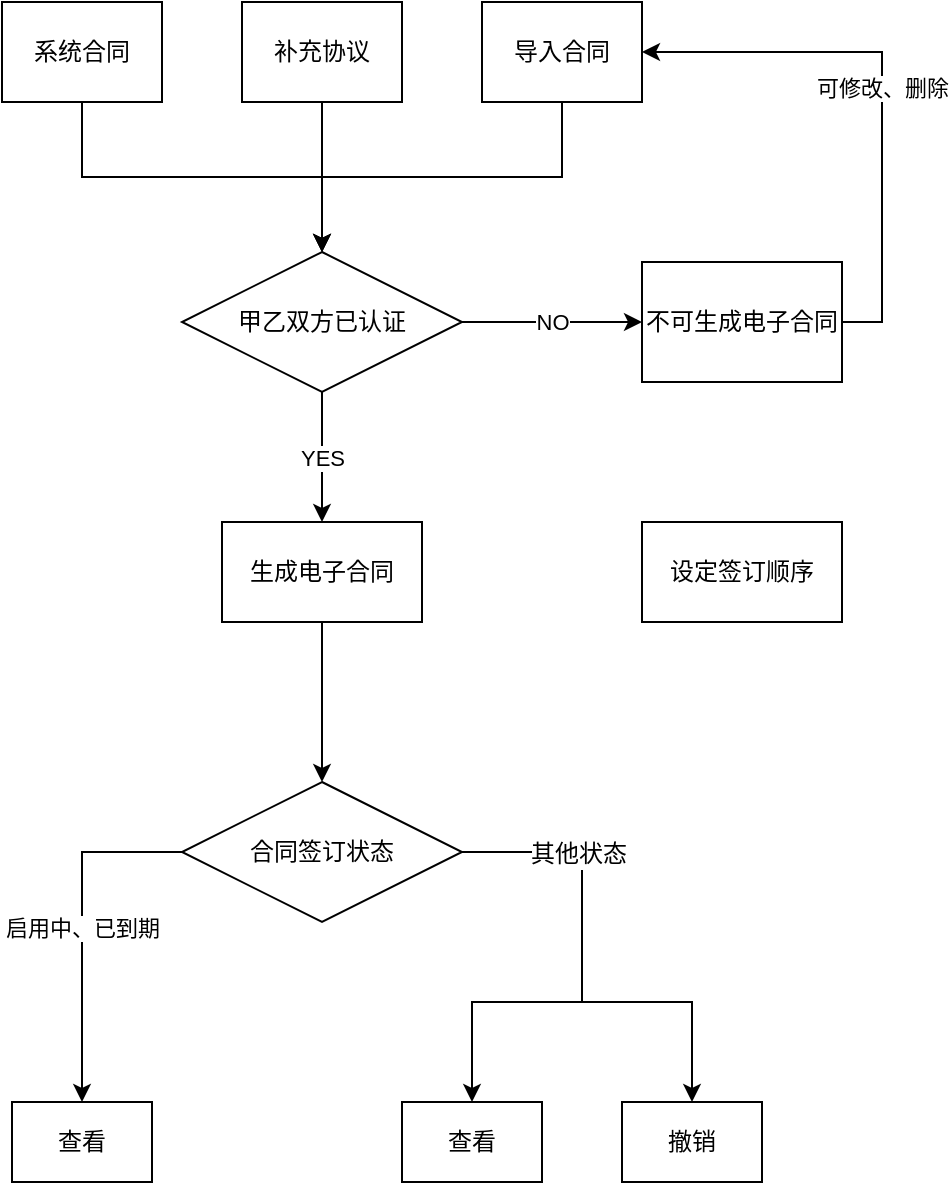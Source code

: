 <mxfile version="11.1.2" type="github"><diagram id="5N_PsZY3IcAuMUWddbFa" name="Page-1"><mxGraphModel dx="1422" dy="764" grid="1" gridSize="10" guides="1" tooltips="1" connect="1" arrows="1" fold="1" page="1" pageScale="1" pageWidth="827" pageHeight="1169" math="0" shadow="0"><root><mxCell id="0"/><mxCell id="1" parent="0"/><mxCell id="0B_pLhvzfcypfWaiMJiy-11" style="edgeStyle=orthogonalEdgeStyle;rounded=0;orthogonalLoop=1;jettySize=auto;html=1;exitX=0.5;exitY=1;exitDx=0;exitDy=0;entryX=0.5;entryY=0;entryDx=0;entryDy=0;" parent="1" source="0B_pLhvzfcypfWaiMJiy-2" target="0B_pLhvzfcypfWaiMJiy-5" edge="1"><mxGeometry relative="1" as="geometry"/></mxCell><mxCell id="0B_pLhvzfcypfWaiMJiy-2" value="系统合同" style="rounded=0;whiteSpace=wrap;html=1;" parent="1" vertex="1"><mxGeometry x="160" y="40" width="80" height="50" as="geometry"/></mxCell><mxCell id="0B_pLhvzfcypfWaiMJiy-8" style="edgeStyle=orthogonalEdgeStyle;rounded=0;orthogonalLoop=1;jettySize=auto;html=1;exitX=0.5;exitY=1;exitDx=0;exitDy=0;entryX=0.5;entryY=0;entryDx=0;entryDy=0;" parent="1" source="0B_pLhvzfcypfWaiMJiy-3" target="0B_pLhvzfcypfWaiMJiy-5" edge="1"><mxGeometry relative="1" as="geometry"/></mxCell><mxCell id="0B_pLhvzfcypfWaiMJiy-3" value="补充协议" style="rounded=0;whiteSpace=wrap;html=1;" parent="1" vertex="1"><mxGeometry x="280" y="40" width="80" height="50" as="geometry"/></mxCell><mxCell id="0B_pLhvzfcypfWaiMJiy-13" style="edgeStyle=orthogonalEdgeStyle;rounded=0;orthogonalLoop=1;jettySize=auto;html=1;exitX=0.5;exitY=1;exitDx=0;exitDy=0;entryX=0.5;entryY=0;entryDx=0;entryDy=0;" parent="1" source="0B_pLhvzfcypfWaiMJiy-4" target="0B_pLhvzfcypfWaiMJiy-5" edge="1"><mxGeometry relative="1" as="geometry"/></mxCell><mxCell id="0B_pLhvzfcypfWaiMJiy-4" value="导入合同" style="rounded=0;whiteSpace=wrap;html=1;" parent="1" vertex="1"><mxGeometry x="400" y="40" width="80" height="50" as="geometry"/></mxCell><mxCell id="0B_pLhvzfcypfWaiMJiy-9" value="NO" style="edgeStyle=orthogonalEdgeStyle;rounded=0;orthogonalLoop=1;jettySize=auto;html=1;exitX=1;exitY=0.5;exitDx=0;exitDy=0;entryX=0;entryY=0.5;entryDx=0;entryDy=0;" parent="1" source="0B_pLhvzfcypfWaiMJiy-5" target="0B_pLhvzfcypfWaiMJiy-7" edge="1"><mxGeometry relative="1" as="geometry"/></mxCell><mxCell id="0B_pLhvzfcypfWaiMJiy-10" value="YES" style="edgeStyle=orthogonalEdgeStyle;rounded=0;orthogonalLoop=1;jettySize=auto;html=1;exitX=0.5;exitY=1;exitDx=0;exitDy=0;entryX=0.5;entryY=0;entryDx=0;entryDy=0;" parent="1" source="0B_pLhvzfcypfWaiMJiy-5" target="0B_pLhvzfcypfWaiMJiy-6" edge="1"><mxGeometry relative="1" as="geometry"/></mxCell><mxCell id="0B_pLhvzfcypfWaiMJiy-5" value="甲乙双方已认证" style="rhombus;whiteSpace=wrap;html=1;" parent="1" vertex="1"><mxGeometry x="250" y="165" width="140" height="70" as="geometry"/></mxCell><mxCell id="AYsyEhAU-Vdw8NAa9uxE-3" style="edgeStyle=orthogonalEdgeStyle;rounded=0;orthogonalLoop=1;jettySize=auto;html=1;exitX=0.5;exitY=1;exitDx=0;exitDy=0;entryX=0.5;entryY=0;entryDx=0;entryDy=0;" edge="1" parent="1" source="0B_pLhvzfcypfWaiMJiy-6" target="0B_pLhvzfcypfWaiMJiy-15"><mxGeometry relative="1" as="geometry"/></mxCell><mxCell id="0B_pLhvzfcypfWaiMJiy-6" value="生成电子合同" style="rounded=0;whiteSpace=wrap;html=1;" parent="1" vertex="1"><mxGeometry x="270" y="300" width="100" height="50" as="geometry"/></mxCell><mxCell id="0B_pLhvzfcypfWaiMJiy-17" value="可修改、删除" style="edgeStyle=orthogonalEdgeStyle;rounded=0;orthogonalLoop=1;jettySize=auto;html=1;exitX=1;exitY=0.5;exitDx=0;exitDy=0;entryX=1;entryY=0.5;entryDx=0;entryDy=0;" parent="1" source="0B_pLhvzfcypfWaiMJiy-7" target="0B_pLhvzfcypfWaiMJiy-4" edge="1"><mxGeometry relative="1" as="geometry"/></mxCell><mxCell id="0B_pLhvzfcypfWaiMJiy-7" value="不可生成电子合同" style="rounded=0;whiteSpace=wrap;html=1;" parent="1" vertex="1"><mxGeometry x="480" y="170" width="100" height="60" as="geometry"/></mxCell><mxCell id="AYsyEhAU-Vdw8NAa9uxE-4" value="启用中、已到期" style="edgeStyle=orthogonalEdgeStyle;rounded=0;orthogonalLoop=1;jettySize=auto;html=1;exitX=0;exitY=0.5;exitDx=0;exitDy=0;entryX=0.5;entryY=0;entryDx=0;entryDy=0;" edge="1" parent="1" source="0B_pLhvzfcypfWaiMJiy-15" target="0B_pLhvzfcypfWaiMJiy-16"><mxGeometry relative="1" as="geometry"/></mxCell><mxCell id="AYsyEhAU-Vdw8NAa9uxE-5" style="edgeStyle=orthogonalEdgeStyle;rounded=0;orthogonalLoop=1;jettySize=auto;html=1;exitX=1;exitY=0.5;exitDx=0;exitDy=0;entryX=0.5;entryY=0;entryDx=0;entryDy=0;" edge="1" parent="1" source="0B_pLhvzfcypfWaiMJiy-15" target="AYsyEhAU-Vdw8NAa9uxE-1"><mxGeometry relative="1" as="geometry"><Array as="points"><mxPoint x="450" y="465"/><mxPoint x="450" y="540"/><mxPoint x="505" y="540"/><mxPoint x="505" y="590"/></Array></mxGeometry></mxCell><mxCell id="AYsyEhAU-Vdw8NAa9uxE-6" style="edgeStyle=orthogonalEdgeStyle;rounded=0;orthogonalLoop=1;jettySize=auto;html=1;exitX=1;exitY=0.5;exitDx=0;exitDy=0;entryX=0.5;entryY=0;entryDx=0;entryDy=0;" edge="1" parent="1" source="0B_pLhvzfcypfWaiMJiy-15" target="AYsyEhAU-Vdw8NAa9uxE-2"><mxGeometry relative="1" as="geometry"><Array as="points"><mxPoint x="450" y="465"/><mxPoint x="450" y="540"/><mxPoint x="395" y="540"/></Array></mxGeometry></mxCell><mxCell id="AYsyEhAU-Vdw8NAa9uxE-7" value="其他状态" style="text;html=1;resizable=0;points=[];align=center;verticalAlign=middle;labelBackgroundColor=#ffffff;" vertex="1" connectable="0" parent="AYsyEhAU-Vdw8NAa9uxE-6"><mxGeometry x="-0.517" y="-1" relative="1" as="geometry"><mxPoint as="offset"/></mxGeometry></mxCell><mxCell id="0B_pLhvzfcypfWaiMJiy-15" value="合同签订状态" style="rhombus;whiteSpace=wrap;html=1;" parent="1" vertex="1"><mxGeometry x="250" y="430" width="140" height="70" as="geometry"/></mxCell><mxCell id="0B_pLhvzfcypfWaiMJiy-16" value="查看" style="rounded=0;whiteSpace=wrap;html=1;" parent="1" vertex="1"><mxGeometry x="165" y="590" width="70" height="40" as="geometry"/></mxCell><mxCell id="0B_pLhvzfcypfWaiMJiy-18" value="设定签订顺序" style="rounded=0;whiteSpace=wrap;html=1;" parent="1" vertex="1"><mxGeometry x="480" y="300" width="100" height="50" as="geometry"/></mxCell><mxCell id="AYsyEhAU-Vdw8NAa9uxE-1" value="撤销" style="rounded=0;whiteSpace=wrap;html=1;" vertex="1" parent="1"><mxGeometry x="470" y="590" width="70" height="40" as="geometry"/></mxCell><mxCell id="AYsyEhAU-Vdw8NAa9uxE-2" value="查看" style="rounded=0;whiteSpace=wrap;html=1;" vertex="1" parent="1"><mxGeometry x="360" y="590" width="70" height="40" as="geometry"/></mxCell></root></mxGraphModel></diagram></mxfile>